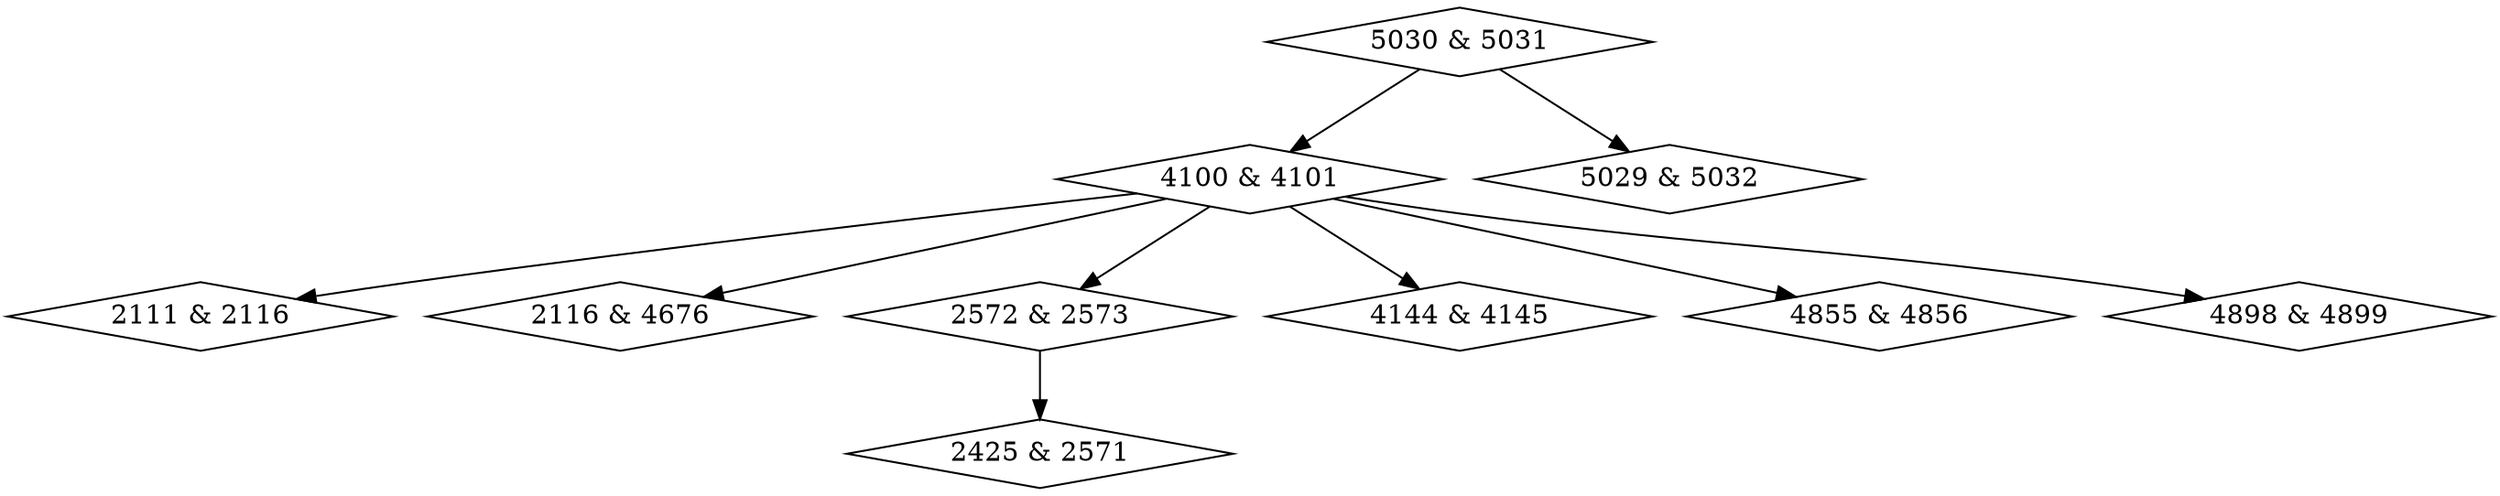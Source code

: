 digraph {
0 [label = "2111 & 2116", shape = diamond];
1 [label = "2116 & 4676", shape = diamond];
2 [label = "2425 & 2571", shape = diamond];
3 [label = "2572 & 2573", shape = diamond];
4 [label = "4100 & 4101", shape = diamond];
5 [label = "4144 & 4145", shape = diamond];
6 [label = "4855 & 4856", shape = diamond];
7 [label = "4898 & 4899", shape = diamond];
8 [label = "5029 & 5032", shape = diamond];
9 [label = "5030 & 5031", shape = diamond];
3->2;
4->0;
4->1;
4->3;
4->5;
4->6;
4->7;
9->4;
9->8;
}
